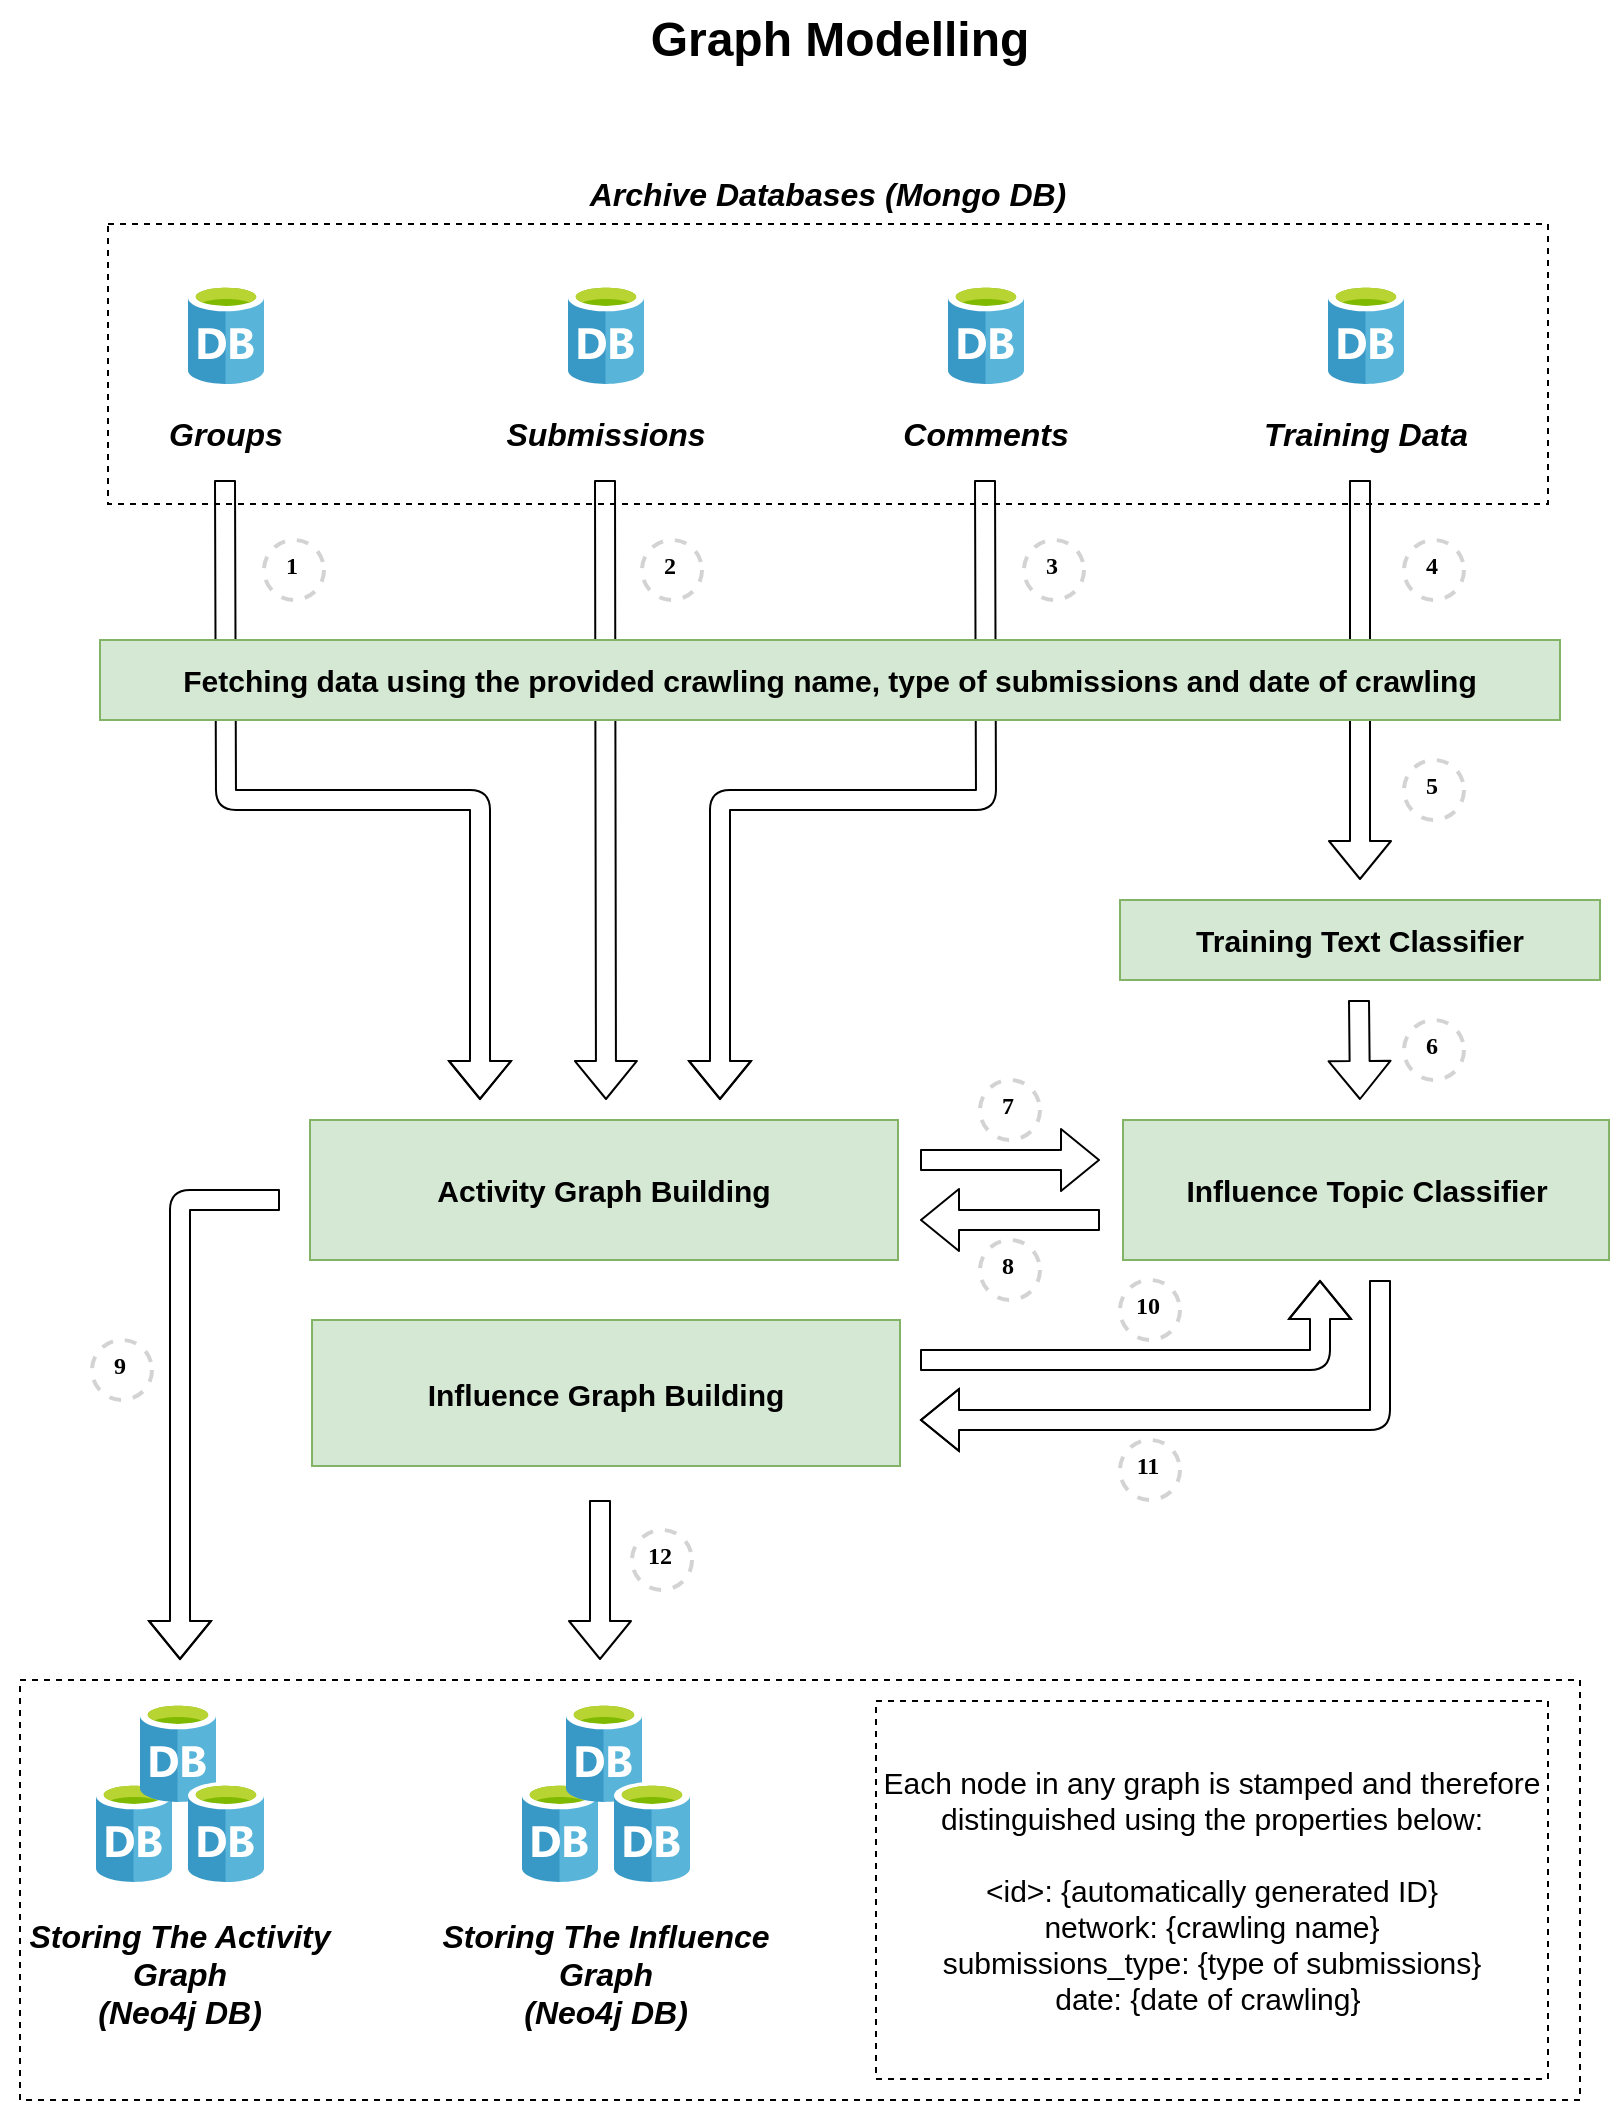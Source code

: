 <mxfile version="14.8.6" type="device"><diagram id="UR-WLlnLzerArwpAkrML" name="Page-1"><mxGraphModel dx="1422" dy="914" grid="1" gridSize="10" guides="1" tooltips="1" connect="1" arrows="1" fold="1" page="1" pageScale="1" pageWidth="827" pageHeight="1169" math="0" shadow="0"><root><mxCell id="0"/><mxCell id="1" parent="0"/><mxCell id="FfE6KmQFB8Zz5yHBkJF--56" value="" style="shape=flexArrow;endArrow=classic;html=1;" parent="1" edge="1"><mxGeometry width="50" height="50" relative="1" as="geometry"><mxPoint x="680" y="280" as="sourcePoint"/><mxPoint x="680" y="480" as="targetPoint"/></mxGeometry></mxCell><mxCell id="FfE6KmQFB8Zz5yHBkJF--52" value="" style="rounded=0;whiteSpace=wrap;html=1;dashed=1;fillColor=none;" parent="1" vertex="1"><mxGeometry x="54" y="152" width="720" height="140" as="geometry"/></mxCell><mxCell id="FfE6KmQFB8Zz5yHBkJF--54" value="" style="shape=flexArrow;endArrow=classic;html=1;" parent="1" edge="1"><mxGeometry width="50" height="50" relative="1" as="geometry"><mxPoint x="302.5" y="280" as="sourcePoint"/><mxPoint x="303" y="590" as="targetPoint"/></mxGeometry></mxCell><mxCell id="FfE6KmQFB8Zz5yHBkJF--55" value="" style="shape=flexArrow;endArrow=classic;html=1;" parent="1" edge="1"><mxGeometry width="50" height="50" relative="1" as="geometry"><mxPoint x="492.5" y="280" as="sourcePoint"/><mxPoint x="360" y="590" as="targetPoint"/><Array as="points"><mxPoint x="493" y="440"/><mxPoint x="360" y="440"/></Array></mxGeometry></mxCell><mxCell id="FfE6KmQFB8Zz5yHBkJF--7" value="" style="shape=flexArrow;endArrow=classic;html=1;" parent="1" edge="1"><mxGeometry width="50" height="50" relative="1" as="geometry"><mxPoint x="112.5" y="280" as="sourcePoint"/><mxPoint x="240" y="590" as="targetPoint"/><Array as="points"><mxPoint x="113" y="440"/><mxPoint x="240" y="440"/></Array></mxGeometry></mxCell><mxCell id="FfE6KmQFB8Zz5yHBkJF--1" value="" style="aspect=fixed;html=1;points=[];align=center;image;fontSize=12;image=img/lib/mscae/Database_General.svg;" parent="1" vertex="1"><mxGeometry x="94" y="182" width="38" height="50" as="geometry"/></mxCell><mxCell id="FfE6KmQFB8Zz5yHBkJF--2" value="" style="aspect=fixed;html=1;points=[];align=center;image;fontSize=12;image=img/lib/mscae/Database_General.svg;" parent="1" vertex="1"><mxGeometry x="284" y="182" width="38" height="50" as="geometry"/></mxCell><mxCell id="FfE6KmQFB8Zz5yHBkJF--3" value="" style="aspect=fixed;html=1;points=[];align=center;image;fontSize=12;image=img/lib/mscae/Database_General.svg;" parent="1" vertex="1"><mxGeometry x="474" y="182" width="38" height="50" as="geometry"/></mxCell><mxCell id="FfE6KmQFB8Zz5yHBkJF--4" value="&lt;font style=&quot;font-size: 16px&quot;&gt;&lt;i&gt;&lt;b&gt;Archive Databases (Mongo DB)&lt;/b&gt;&lt;/i&gt;&lt;/font&gt;" style="text;html=1;strokeColor=none;fillColor=none;align=center;verticalAlign=middle;whiteSpace=wrap;rounded=0;" parent="1" vertex="1"><mxGeometry x="54" y="122" width="720" height="30" as="geometry"/></mxCell><mxCell id="FfE6KmQFB8Zz5yHBkJF--5" value="&lt;font style=&quot;font-size: 24px&quot;&gt;&lt;b&gt;Graph Modelling&lt;/b&gt;&lt;/font&gt;" style="text;html=1;strokeColor=none;fillColor=none;align=center;verticalAlign=middle;whiteSpace=wrap;rounded=0;" parent="1" vertex="1"><mxGeometry x="40" y="40" width="760" height="40" as="geometry"/></mxCell><mxCell id="FfE6KmQFB8Zz5yHBkJF--6" value="Fetching data using the provided crawling name, type of submissions and date of crawling" style="rounded=0;whiteSpace=wrap;html=1;fontStyle=1;fontSize=15;fillColor=#d5e8d4;strokeColor=#82b366;" parent="1" vertex="1"><mxGeometry x="50" y="360" width="730" height="40" as="geometry"/></mxCell><mxCell id="FfE6KmQFB8Zz5yHBkJF--11" value="Influence Topic Classifier" style="rounded=0;whiteSpace=wrap;html=1;fontStyle=1;fontSize=15;fillColor=#d5e8d4;strokeColor=#82b366;" parent="1" vertex="1"><mxGeometry x="561.5" y="600" width="243" height="70" as="geometry"/></mxCell><mxCell id="FfE6KmQFB8Zz5yHBkJF--12" value="Training Text Classifier" style="rounded=0;whiteSpace=wrap;html=1;fontStyle=1;fontSize=15;fillColor=#d5e8d4;strokeColor=#82b366;" parent="1" vertex="1"><mxGeometry x="560" y="490" width="240" height="40" as="geometry"/></mxCell><mxCell id="FfE6KmQFB8Zz5yHBkJF--47" value="" style="aspect=fixed;html=1;points=[];align=center;image;fontSize=12;image=img/lib/mscae/Database_General.svg;" parent="1" vertex="1"><mxGeometry x="664" y="182" width="38" height="50" as="geometry"/></mxCell><mxCell id="FfE6KmQFB8Zz5yHBkJF--48" value="&lt;span style=&quot;font-size: 16px&quot;&gt;&lt;b&gt;&lt;i&gt;Groups&lt;/i&gt;&lt;/b&gt;&lt;/span&gt;" style="text;html=1;strokeColor=none;fillColor=none;align=center;verticalAlign=middle;whiteSpace=wrap;rounded=0;" parent="1" vertex="1"><mxGeometry x="76" y="242" width="74" height="30" as="geometry"/></mxCell><mxCell id="FfE6KmQFB8Zz5yHBkJF--49" value="&lt;span style=&quot;font-size: 16px&quot;&gt;&lt;b&gt;&lt;i&gt;Submissions&lt;/i&gt;&lt;/b&gt;&lt;/span&gt;" style="text;html=1;strokeColor=none;fillColor=none;align=center;verticalAlign=middle;whiteSpace=wrap;rounded=0;" parent="1" vertex="1"><mxGeometry x="248" y="242" width="110" height="30" as="geometry"/></mxCell><mxCell id="FfE6KmQFB8Zz5yHBkJF--50" value="&lt;span style=&quot;font-size: 16px&quot;&gt;&lt;b&gt;&lt;i&gt;Comments&lt;/i&gt;&lt;/b&gt;&lt;/span&gt;" style="text;html=1;strokeColor=none;fillColor=none;align=center;verticalAlign=middle;whiteSpace=wrap;rounded=0;" parent="1" vertex="1"><mxGeometry x="444" y="242" width="98" height="30" as="geometry"/></mxCell><mxCell id="FfE6KmQFB8Zz5yHBkJF--51" value="&lt;span style=&quot;font-size: 16px&quot;&gt;&lt;b&gt;&lt;i&gt;Training Data&lt;/i&gt;&lt;/b&gt;&lt;/span&gt;" style="text;html=1;strokeColor=none;fillColor=none;align=center;verticalAlign=middle;whiteSpace=wrap;rounded=0;" parent="1" vertex="1"><mxGeometry x="618" y="242" width="130" height="30" as="geometry"/></mxCell><mxCell id="FfE6KmQFB8Zz5yHBkJF--57" value="" style="shape=flexArrow;endArrow=classic;html=1;" parent="1" edge="1"><mxGeometry width="50" height="50" relative="1" as="geometry"><mxPoint x="679.5" y="540" as="sourcePoint"/><mxPoint x="680" y="590" as="targetPoint"/></mxGeometry></mxCell><mxCell id="FfE6KmQFB8Zz5yHBkJF--59" value="Activity Graph Building" style="rounded=0;whiteSpace=wrap;html=1;fontStyle=1;fontSize=15;fillColor=#d5e8d4;strokeColor=#82b366;" parent="1" vertex="1"><mxGeometry x="155" y="600" width="294" height="70" as="geometry"/></mxCell><mxCell id="FfE6KmQFB8Zz5yHBkJF--70" value="Influence Graph Building" style="rounded=0;whiteSpace=wrap;html=1;fontStyle=1;fontSize=15;fillColor=#d5e8d4;strokeColor=#82b366;" parent="1" vertex="1"><mxGeometry x="156" y="700" width="294" height="73" as="geometry"/></mxCell><mxCell id="FfE6KmQFB8Zz5yHBkJF--71" value="" style="shape=flexArrow;endArrow=classic;html=1;" parent="1" edge="1"><mxGeometry width="50" height="50" relative="1" as="geometry"><mxPoint x="460" y="720" as="sourcePoint"/><mxPoint x="660" y="680" as="targetPoint"/><Array as="points"><mxPoint x="660" y="720"/></Array></mxGeometry></mxCell><mxCell id="FfE6KmQFB8Zz5yHBkJF--72" value="" style="shape=flexArrow;endArrow=classic;html=1;" parent="1" edge="1"><mxGeometry width="50" height="50" relative="1" as="geometry"><mxPoint x="690" y="680" as="sourcePoint"/><mxPoint x="460" y="750" as="targetPoint"/><Array as="points"><mxPoint x="690" y="750"/></Array></mxGeometry></mxCell><mxCell id="FfE6KmQFB8Zz5yHBkJF--74" value="" style="aspect=fixed;html=1;points=[];align=center;image;fontSize=12;image=img/lib/mscae/Database_General.svg;" parent="1" vertex="1"><mxGeometry x="261" y="931" width="38" height="50" as="geometry"/></mxCell><mxCell id="FfE6KmQFB8Zz5yHBkJF--75" value="" style="aspect=fixed;html=1;points=[];align=center;image;fontSize=12;image=img/lib/mscae/Database_General.svg;" parent="1" vertex="1"><mxGeometry x="283" y="891" width="38" height="50" as="geometry"/></mxCell><mxCell id="FfE6KmQFB8Zz5yHBkJF--76" value="" style="aspect=fixed;html=1;points=[];align=center;image;fontSize=12;image=img/lib/mscae/Database_General.svg;" parent="1" vertex="1"><mxGeometry x="307" y="931" width="38" height="50" as="geometry"/></mxCell><mxCell id="FfE6KmQFB8Zz5yHBkJF--77" value="&lt;span style=&quot;font-size: 16px&quot;&gt;&lt;b&gt;&lt;i&gt;Storing The Influence Graph&lt;br&gt;(Neo4j DB)&lt;/i&gt;&lt;/b&gt;&lt;/span&gt;" style="text;html=1;strokeColor=none;fillColor=none;align=center;verticalAlign=middle;whiteSpace=wrap;rounded=0;" parent="1" vertex="1"><mxGeometry x="213" y="992" width="180" height="69" as="geometry"/></mxCell><mxCell id="FfE6KmQFB8Zz5yHBkJF--78" value="" style="shape=flexArrow;endArrow=classic;html=1;" parent="1" edge="1"><mxGeometry width="50" height="50" relative="1" as="geometry"><mxPoint x="300" y="790" as="sourcePoint"/><mxPoint x="300" y="870" as="targetPoint"/></mxGeometry></mxCell><mxCell id="FfE6KmQFB8Zz5yHBkJF--79" value="" style="aspect=fixed;html=1;points=[];align=center;image;fontSize=12;image=img/lib/mscae/Database_General.svg;" parent="1" vertex="1"><mxGeometry x="48" y="931" width="38" height="50" as="geometry"/></mxCell><mxCell id="FfE6KmQFB8Zz5yHBkJF--80" value="" style="aspect=fixed;html=1;points=[];align=center;image;fontSize=12;image=img/lib/mscae/Database_General.svg;" parent="1" vertex="1"><mxGeometry x="70" y="891" width="38" height="50" as="geometry"/></mxCell><mxCell id="FfE6KmQFB8Zz5yHBkJF--81" value="" style="aspect=fixed;html=1;points=[];align=center;image;fontSize=12;image=img/lib/mscae/Database_General.svg;" parent="1" vertex="1"><mxGeometry x="94" y="931" width="38" height="50" as="geometry"/></mxCell><mxCell id="FfE6KmQFB8Zz5yHBkJF--82" value="&lt;span style=&quot;font-size: 16px&quot;&gt;&lt;b&gt;&lt;i&gt;Storing The Activity Graph&lt;br&gt;(Neo4j DB)&lt;/i&gt;&lt;/b&gt;&lt;/span&gt;" style="text;html=1;strokeColor=none;fillColor=none;align=center;verticalAlign=middle;whiteSpace=wrap;rounded=0;" parent="1" vertex="1"><mxGeometry y="992" width="180" height="69" as="geometry"/></mxCell><mxCell id="FfE6KmQFB8Zz5yHBkJF--83" value="" style="shape=flexArrow;endArrow=classic;html=1;" parent="1" edge="1"><mxGeometry width="50" height="50" relative="1" as="geometry"><mxPoint x="140" y="640" as="sourcePoint"/><mxPoint x="90" y="870" as="targetPoint"/><Array as="points"><mxPoint x="90" y="640"/></Array></mxGeometry></mxCell><mxCell id="FfE6KmQFB8Zz5yHBkJF--84" value="1" style="ellipse;whiteSpace=wrap;html=1;aspect=fixed;strokeWidth=2;fontFamily=Tahoma;spacingBottom=4;spacingRight=2;strokeColor=#d3d3d3;dashed=1;fillColor=none;fontStyle=1" parent="1" vertex="1"><mxGeometry x="132" y="310" width="30" height="30" as="geometry"/></mxCell><mxCell id="FfE6KmQFB8Zz5yHBkJF--85" value="2" style="ellipse;whiteSpace=wrap;html=1;aspect=fixed;strokeWidth=2;fontFamily=Tahoma;spacingBottom=4;spacingRight=2;strokeColor=#d3d3d3;dashed=1;fillColor=none;fontStyle=1" parent="1" vertex="1"><mxGeometry x="321" y="310" width="30" height="30" as="geometry"/></mxCell><mxCell id="FfE6KmQFB8Zz5yHBkJF--86" value="3" style="ellipse;whiteSpace=wrap;html=1;aspect=fixed;strokeWidth=2;fontFamily=Tahoma;spacingBottom=4;spacingRight=2;strokeColor=#d3d3d3;dashed=1;fillColor=none;fontStyle=1" parent="1" vertex="1"><mxGeometry x="512" y="310" width="30" height="30" as="geometry"/></mxCell><mxCell id="FfE6KmQFB8Zz5yHBkJF--87" value="4" style="ellipse;whiteSpace=wrap;html=1;aspect=fixed;strokeWidth=2;fontFamily=Tahoma;spacingBottom=4;spacingRight=2;strokeColor=#d3d3d3;dashed=1;fillColor=none;fontStyle=1" parent="1" vertex="1"><mxGeometry x="702" y="310" width="30" height="30" as="geometry"/></mxCell><mxCell id="FfE6KmQFB8Zz5yHBkJF--88" value="5" style="ellipse;whiteSpace=wrap;html=1;aspect=fixed;strokeWidth=2;fontFamily=Tahoma;spacingBottom=4;spacingRight=2;strokeColor=#d3d3d3;dashed=1;fillColor=none;fontStyle=1" parent="1" vertex="1"><mxGeometry x="702" y="420" width="30" height="30" as="geometry"/></mxCell><mxCell id="FfE6KmQFB8Zz5yHBkJF--89" value="6" style="ellipse;whiteSpace=wrap;html=1;aspect=fixed;strokeWidth=2;fontFamily=Tahoma;spacingBottom=4;spacingRight=2;strokeColor=#d3d3d3;dashed=1;fillColor=none;fontStyle=1" parent="1" vertex="1"><mxGeometry x="702" y="550" width="30" height="30" as="geometry"/></mxCell><mxCell id="FfE6KmQFB8Zz5yHBkJF--90" value="7" style="ellipse;whiteSpace=wrap;html=1;aspect=fixed;strokeWidth=2;fontFamily=Tahoma;spacingBottom=4;spacingRight=2;strokeColor=#d3d3d3;dashed=1;fillColor=none;fontStyle=1" parent="1" vertex="1"><mxGeometry x="490" y="580" width="30" height="30" as="geometry"/></mxCell><mxCell id="FfE6KmQFB8Zz5yHBkJF--91" value="8" style="ellipse;whiteSpace=wrap;html=1;aspect=fixed;strokeWidth=2;fontFamily=Tahoma;spacingBottom=4;spacingRight=2;strokeColor=#d3d3d3;dashed=1;fillColor=none;fontStyle=1" parent="1" vertex="1"><mxGeometry x="490" y="660" width="30" height="30" as="geometry"/></mxCell><mxCell id="FfE6KmQFB8Zz5yHBkJF--93" value="9" style="ellipse;whiteSpace=wrap;html=1;aspect=fixed;strokeWidth=2;fontFamily=Tahoma;spacingBottom=4;spacingRight=2;strokeColor=#d3d3d3;dashed=1;fillColor=none;fontStyle=1" parent="1" vertex="1"><mxGeometry x="46" y="710" width="30" height="30" as="geometry"/></mxCell><mxCell id="FfE6KmQFB8Zz5yHBkJF--94" value="10" style="ellipse;whiteSpace=wrap;html=1;aspect=fixed;strokeWidth=2;fontFamily=Tahoma;spacingBottom=4;spacingRight=2;strokeColor=#d3d3d3;dashed=1;fillColor=none;fontStyle=1" parent="1" vertex="1"><mxGeometry x="560" y="680" width="30" height="30" as="geometry"/></mxCell><mxCell id="FfE6KmQFB8Zz5yHBkJF--96" value="" style="shape=flexArrow;endArrow=classic;html=1;" parent="1" edge="1"><mxGeometry width="50" height="50" relative="1" as="geometry"><mxPoint x="550" y="650" as="sourcePoint"/><mxPoint x="460" y="650" as="targetPoint"/></mxGeometry></mxCell><mxCell id="FfE6KmQFB8Zz5yHBkJF--97" value="" style="shape=flexArrow;endArrow=classic;html=1;" parent="1" edge="1"><mxGeometry width="50" height="50" relative="1" as="geometry"><mxPoint x="460" y="620" as="sourcePoint"/><mxPoint x="550" y="620" as="targetPoint"/></mxGeometry></mxCell><mxCell id="FfE6KmQFB8Zz5yHBkJF--99" value="11" style="ellipse;whiteSpace=wrap;html=1;aspect=fixed;strokeWidth=2;fontFamily=Tahoma;spacingBottom=4;spacingRight=2;strokeColor=#d3d3d3;dashed=1;fillColor=none;fontStyle=1" parent="1" vertex="1"><mxGeometry x="560" y="760" width="30" height="30" as="geometry"/></mxCell><mxCell id="FfE6KmQFB8Zz5yHBkJF--100" value="12" style="ellipse;whiteSpace=wrap;html=1;aspect=fixed;strokeWidth=2;fontFamily=Tahoma;spacingBottom=4;spacingRight=2;strokeColor=#d3d3d3;dashed=1;fillColor=none;fontStyle=1" parent="1" vertex="1"><mxGeometry x="316" y="805" width="30" height="30" as="geometry"/></mxCell><mxCell id="FfE6KmQFB8Zz5yHBkJF--102" value="" style="rounded=0;whiteSpace=wrap;html=1;dashed=1;fillColor=none;" parent="1" vertex="1"><mxGeometry x="10" y="880" width="780" height="210" as="geometry"/></mxCell><mxCell id="FfE6KmQFB8Zz5yHBkJF--103" value="&lt;font style=&quot;font-size: 15px&quot;&gt;Each node in any graph is stamped and therefore distinguished using the properties below:&lt;br&gt;&lt;br&gt;&amp;lt;id&amp;gt;: {automatically generated ID}&lt;br&gt;network: {crawling name}&lt;br&gt;submissions_type: {type of submissions}&lt;br&gt;date: {date of crawling}&amp;nbsp;&lt;/font&gt;" style="text;html=1;fillColor=none;align=center;verticalAlign=middle;whiteSpace=wrap;rounded=0;dashed=1;strokeColor=#000000;" parent="1" vertex="1"><mxGeometry x="438" y="890.5" width="336" height="189" as="geometry"/></mxCell></root></mxGraphModel></diagram></mxfile>